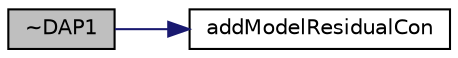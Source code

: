 digraph "~DAP1"
{
  bgcolor="transparent";
  edge [fontname="Helvetica",fontsize="10",labelfontname="Helvetica",labelfontsize="10"];
  node [fontname="Helvetica",fontsize="10",shape=record];
  rankdir="LR";
  Node2 [label="~DAP1",height=0.2,width=0.4,color="black", fillcolor="grey75", style="filled", fontcolor="black"];
  Node2 -> Node3 [color="midnightblue",fontsize="10",style="solid",fontname="Helvetica"];
  Node3 [label="addModelResidualCon",height=0.2,width=0.4,color="black",URL="$classFoam_1_1DAP1.html#af4c2bb10de993ad1332df7bd213bc7ab",tooltip="add the model residual connectivity to stateCon "];
}
